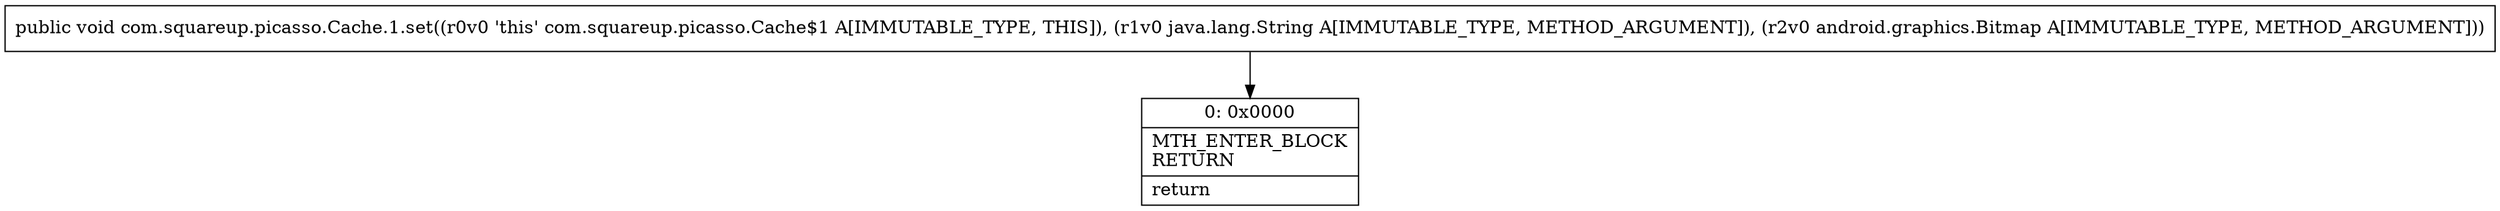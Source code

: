 digraph "CFG forcom.squareup.picasso.Cache.1.set(Ljava\/lang\/String;Landroid\/graphics\/Bitmap;)V" {
Node_0 [shape=record,label="{0\:\ 0x0000|MTH_ENTER_BLOCK\lRETURN\l|return\l}"];
MethodNode[shape=record,label="{public void com.squareup.picasso.Cache.1.set((r0v0 'this' com.squareup.picasso.Cache$1 A[IMMUTABLE_TYPE, THIS]), (r1v0 java.lang.String A[IMMUTABLE_TYPE, METHOD_ARGUMENT]), (r2v0 android.graphics.Bitmap A[IMMUTABLE_TYPE, METHOD_ARGUMENT])) }"];
MethodNode -> Node_0;
}

